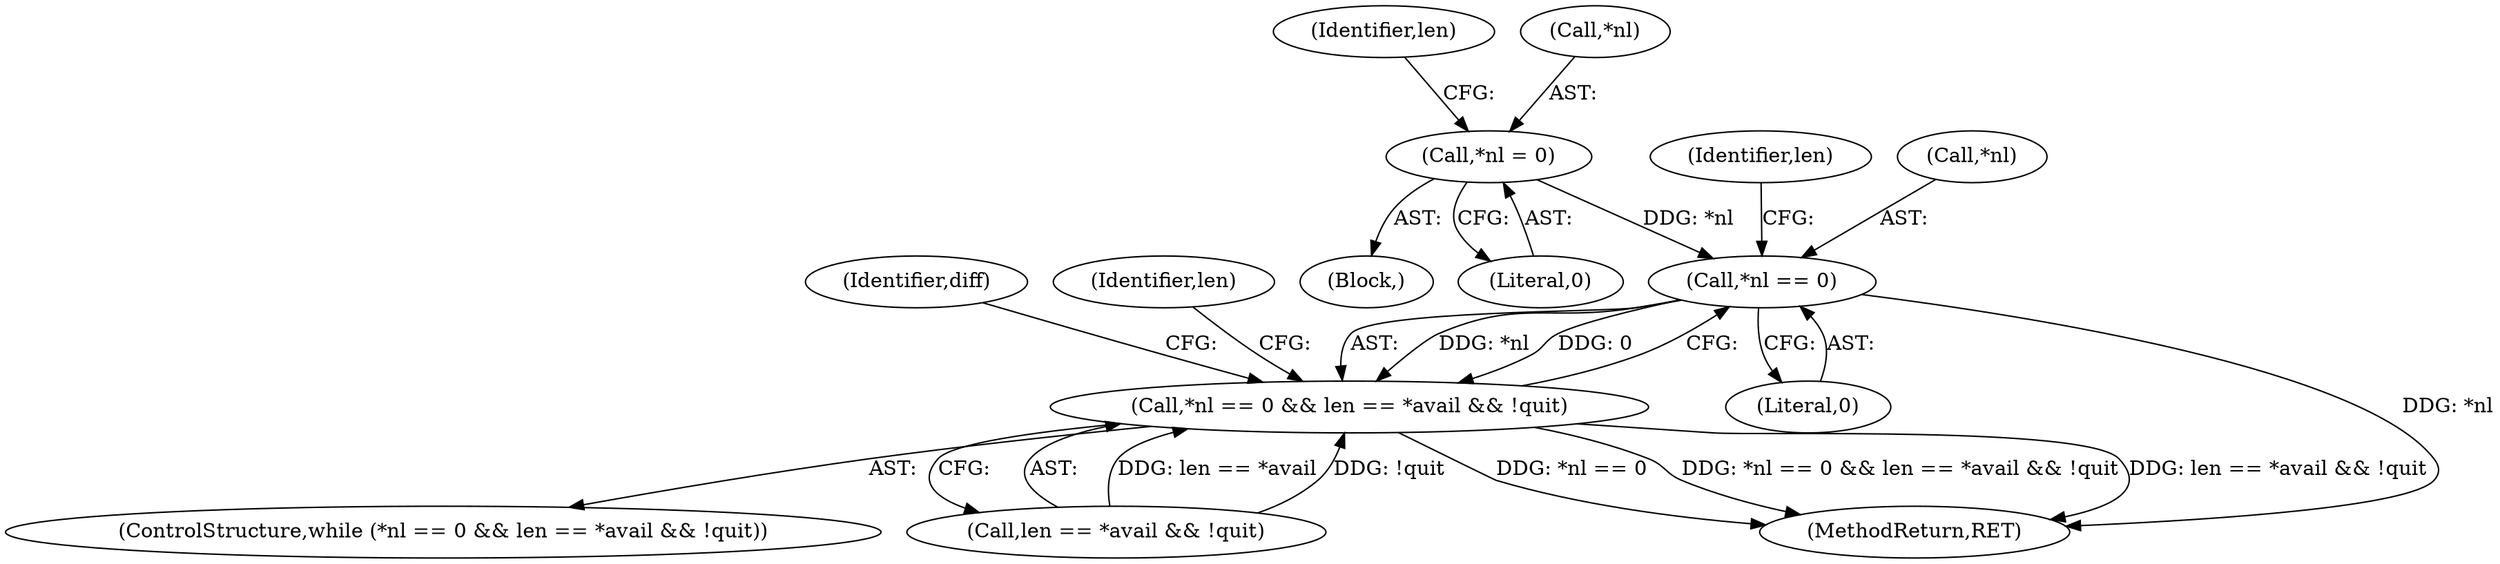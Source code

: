 digraph "0_libarchive_eec077f52bfa2d3f7103b4b74d52572ba8a15aca@pointer" {
"1000140" [label="(Call,*nl == 0)"];
"1000122" [label="(Call,*nl = 0)"];
"1000139" [label="(Call,*nl == 0 && len == *avail && !quit)"];
"1000154" [label="(Identifier,diff)"];
"1000139" [label="(Call,*nl == 0 && len == *avail && !quit)"];
"1000121" [label="(Block,)"];
"1000246" [label="(Identifier,len)"];
"1000122" [label="(Call,*nl = 0)"];
"1000143" [label="(Literal,0)"];
"1000138" [label="(ControlStructure,while (*nl == 0 && len == *avail && !quit))"];
"1000146" [label="(Identifier,len)"];
"1000127" [label="(Identifier,len)"];
"1000144" [label="(Call,len == *avail && !quit)"];
"1000125" [label="(Literal,0)"];
"1000123" [label="(Call,*nl)"];
"1000140" [label="(Call,*nl == 0)"];
"1000141" [label="(Call,*nl)"];
"1000247" [label="(MethodReturn,RET)"];
"1000140" -> "1000139"  [label="AST: "];
"1000140" -> "1000143"  [label="CFG: "];
"1000141" -> "1000140"  [label="AST: "];
"1000143" -> "1000140"  [label="AST: "];
"1000146" -> "1000140"  [label="CFG: "];
"1000139" -> "1000140"  [label="CFG: "];
"1000140" -> "1000247"  [label="DDG: *nl"];
"1000140" -> "1000139"  [label="DDG: *nl"];
"1000140" -> "1000139"  [label="DDG: 0"];
"1000122" -> "1000140"  [label="DDG: *nl"];
"1000122" -> "1000121"  [label="AST: "];
"1000122" -> "1000125"  [label="CFG: "];
"1000123" -> "1000122"  [label="AST: "];
"1000125" -> "1000122"  [label="AST: "];
"1000127" -> "1000122"  [label="CFG: "];
"1000139" -> "1000138"  [label="AST: "];
"1000139" -> "1000144"  [label="CFG: "];
"1000144" -> "1000139"  [label="AST: "];
"1000154" -> "1000139"  [label="CFG: "];
"1000246" -> "1000139"  [label="CFG: "];
"1000139" -> "1000247"  [label="DDG: *nl == 0"];
"1000139" -> "1000247"  [label="DDG: *nl == 0 && len == *avail && !quit"];
"1000139" -> "1000247"  [label="DDG: len == *avail && !quit"];
"1000144" -> "1000139"  [label="DDG: len == *avail"];
"1000144" -> "1000139"  [label="DDG: !quit"];
}
